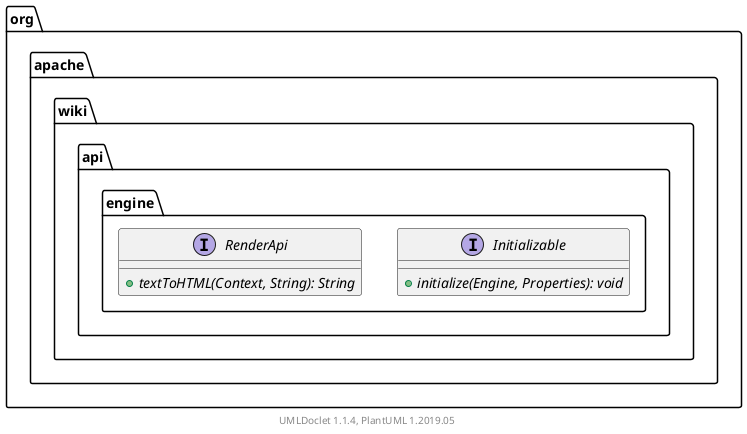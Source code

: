 @startuml

    namespace org.apache.wiki.api.engine {

        interface Initializable [[Initializable.html]] {
            {abstract} +initialize(Engine, Properties): void
        }

        interface RenderApi [[RenderApi.html]] {
            {abstract} +textToHTML(Context, String): String
        }

    }


    center footer UMLDoclet 1.1.4, PlantUML 1.2019.05
@enduml
